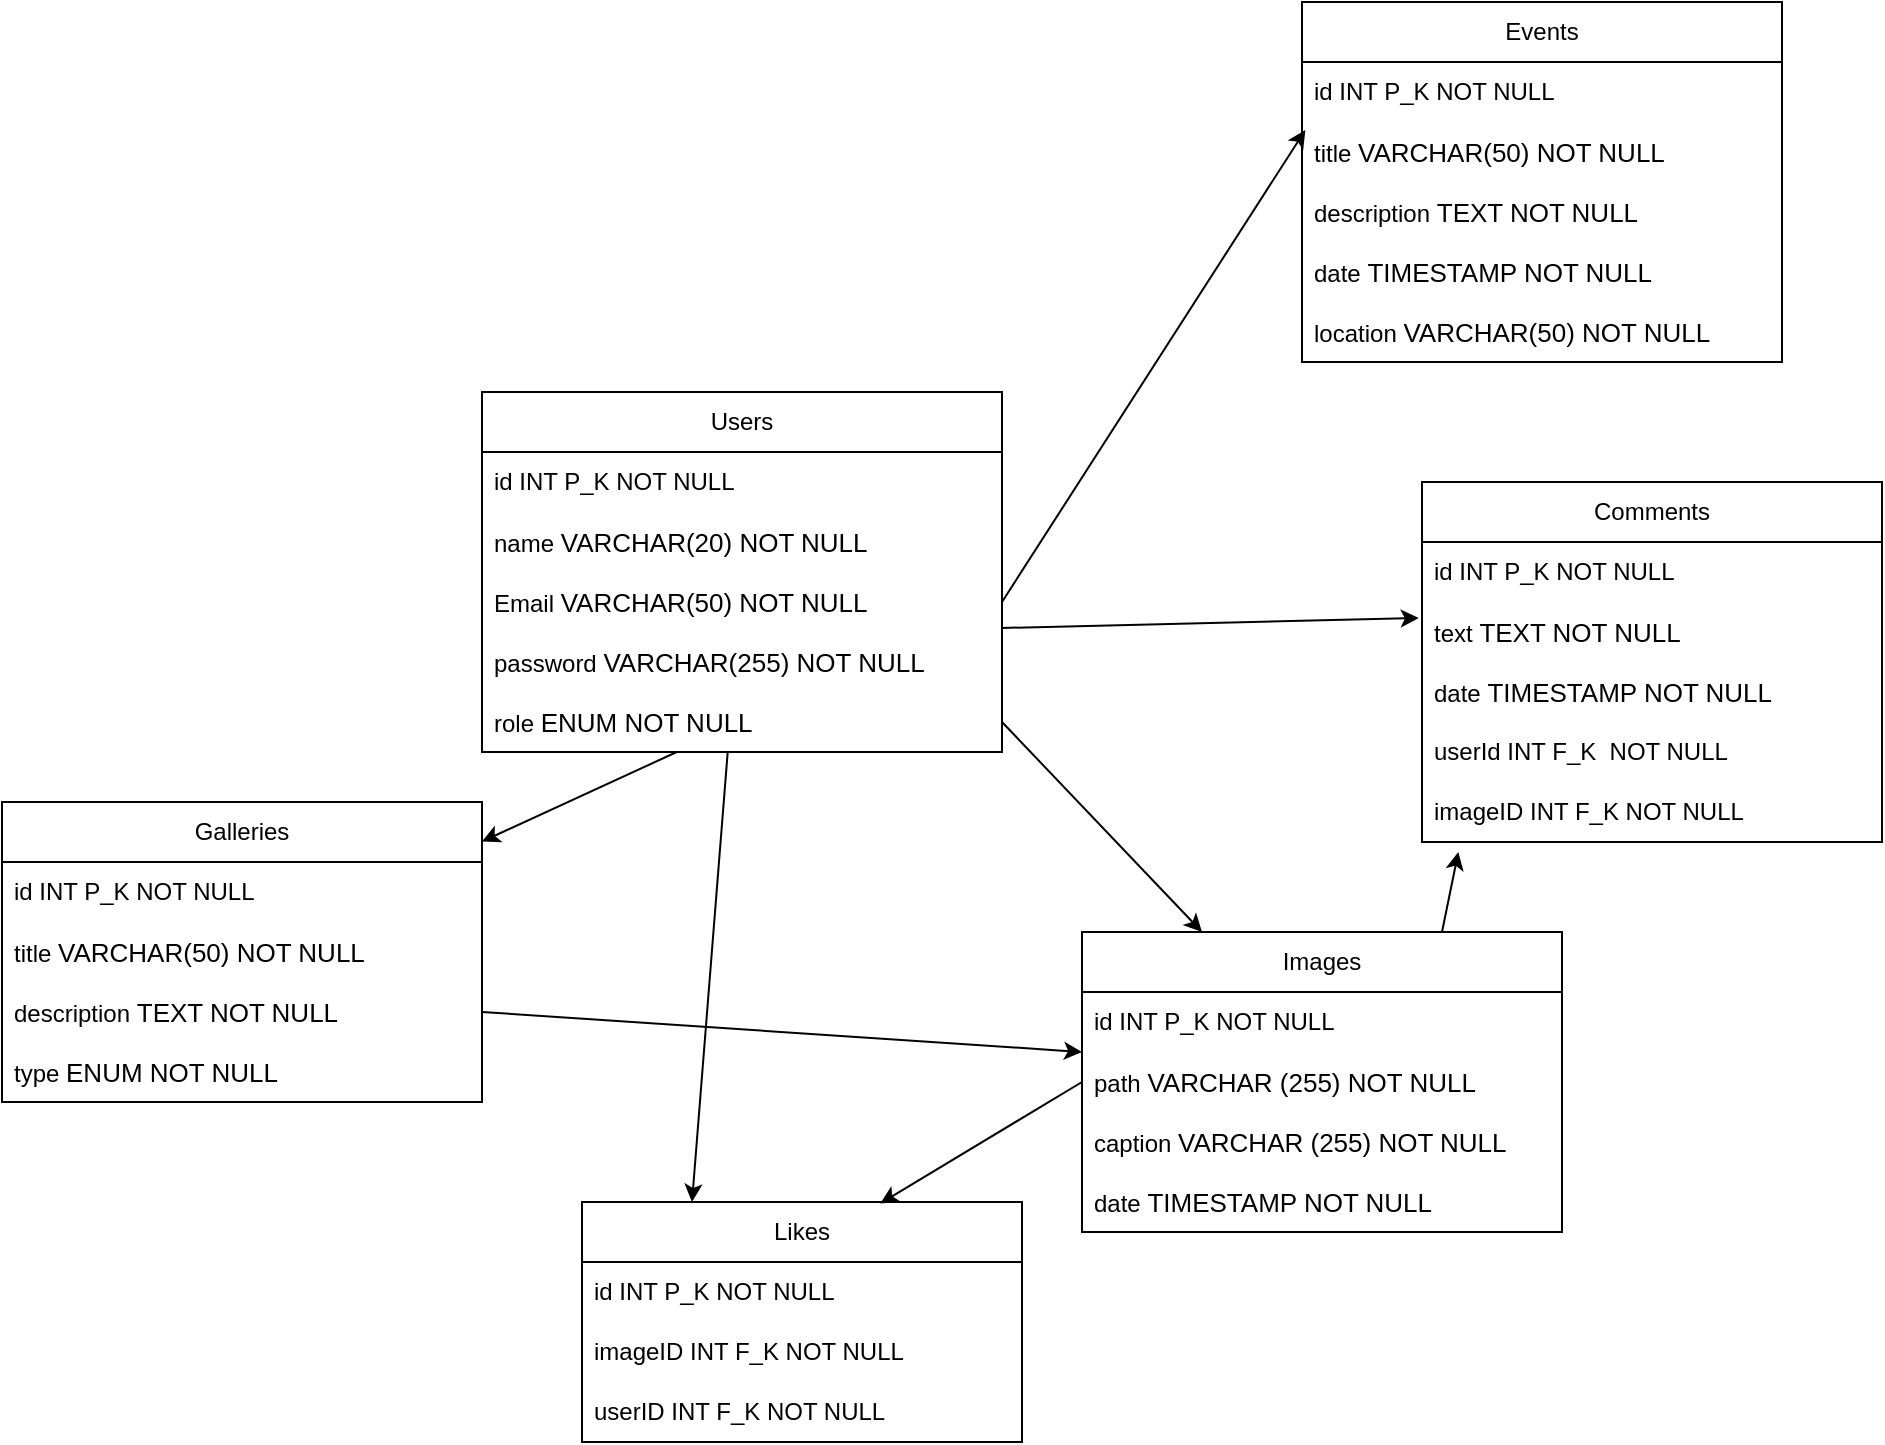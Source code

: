 <mxfile>
    <diagram id="hawp0MB5ZQcmhUAQ9MQA" name="Page-1">
        <mxGraphModel dx="1947" dy="878" grid="1" gridSize="10" guides="1" tooltips="1" connect="1" arrows="1" fold="1" page="1" pageScale="1" pageWidth="827" pageHeight="1169" math="0" shadow="0">
            <root>
                <mxCell id="0"/>
                <mxCell id="1" parent="0"/>
                <mxCell id="2" style="edgeStyle=none;html=1;entryX=0.25;entryY=0;entryDx=0;entryDy=0;" edge="1" parent="1" source="3" target="38">
                    <mxGeometry relative="1" as="geometry"/>
                </mxCell>
                <mxCell id="3" value="Users" style="swimlane;fontStyle=0;childLayout=stackLayout;horizontal=1;startSize=30;horizontalStack=0;resizeParent=1;resizeParentMax=0;resizeLast=0;collapsible=1;marginBottom=0;whiteSpace=wrap;html=1;" vertex="1" parent="1">
                    <mxGeometry x="150" y="215" width="260" height="180" as="geometry"/>
                </mxCell>
                <mxCell id="4" value="id INT P_K NOT NULL" style="text;strokeColor=none;fillColor=none;align=left;verticalAlign=middle;spacingLeft=4;spacingRight=4;overflow=hidden;points=[[0,0.5],[1,0.5]];portConstraint=eastwest;rotatable=0;whiteSpace=wrap;html=1;" vertex="1" parent="3">
                    <mxGeometry y="30" width="260" height="30" as="geometry"/>
                </mxCell>
                <mxCell id="5" value="name&amp;nbsp;&lt;span style=&quot;color: rgb(0, 0, 0); font-family: Arial; font-size: 13px; background-color: rgb(255, 255, 255);&quot;&gt;VARCHAR(20) NOT NULL&lt;/span&gt;&lt;br&gt;&lt;span style=&quot;&quot;&gt;&#9;&lt;/span&gt;&lt;span style=&quot;&quot;&gt;&#9;&lt;/span&gt;" style="text;strokeColor=none;fillColor=none;align=left;verticalAlign=middle;spacingLeft=4;spacingRight=4;overflow=hidden;points=[[0,0.5],[1,0.5]];portConstraint=eastwest;rotatable=0;whiteSpace=wrap;html=1;" vertex="1" parent="3">
                    <mxGeometry y="60" width="260" height="30" as="geometry"/>
                </mxCell>
                <mxCell id="6" value="Email&amp;nbsp;&lt;span style=&quot;color: rgb(0, 0, 0); font-family: Arial; font-size: 13px; background-color: rgb(255, 255, 255);&quot;&gt;VARCHAR(50) NOT NULL&lt;/span&gt;" style="text;strokeColor=none;fillColor=none;align=left;verticalAlign=middle;spacingLeft=4;spacingRight=4;overflow=hidden;points=[[0,0.5],[1,0.5]];portConstraint=eastwest;rotatable=0;whiteSpace=wrap;html=1;" vertex="1" parent="3">
                    <mxGeometry y="90" width="260" height="30" as="geometry"/>
                </mxCell>
                <mxCell id="7" value="password&amp;nbsp;&lt;span style=&quot;color: rgb(0, 0, 0); font-family: Arial; font-size: 13px; background-color: rgb(255, 255, 255);&quot;&gt;VARCHAR(255) NOT NULL&lt;/span&gt;" style="text;strokeColor=none;fillColor=none;align=left;verticalAlign=middle;spacingLeft=4;spacingRight=4;overflow=hidden;points=[[0,0.5],[1,0.5]];portConstraint=eastwest;rotatable=0;whiteSpace=wrap;html=1;" vertex="1" parent="3">
                    <mxGeometry y="120" width="260" height="30" as="geometry"/>
                </mxCell>
                <mxCell id="8" value="role&amp;nbsp;&lt;span style=&quot;color: rgb(0, 0, 0); font-family: Arial; font-size: 13px; background-color: rgb(255, 255, 255);&quot;&gt;ENUM NOT NULL&lt;/span&gt;" style="text;strokeColor=none;fillColor=none;align=left;verticalAlign=middle;spacingLeft=4;spacingRight=4;overflow=hidden;points=[[0,0.5],[1,0.5]];portConstraint=eastwest;rotatable=0;whiteSpace=wrap;html=1;" vertex="1" parent="3">
                    <mxGeometry y="150" width="260" height="30" as="geometry"/>
                </mxCell>
                <mxCell id="9" value="Events" style="swimlane;fontStyle=0;childLayout=stackLayout;horizontal=1;startSize=30;horizontalStack=0;resizeParent=1;resizeParentMax=0;resizeLast=0;collapsible=1;marginBottom=0;whiteSpace=wrap;html=1;" vertex="1" parent="1">
                    <mxGeometry x="560" y="20" width="240" height="180" as="geometry"/>
                </mxCell>
                <mxCell id="10" value="id INT P_K NOT NULL" style="text;strokeColor=none;fillColor=none;align=left;verticalAlign=middle;spacingLeft=4;spacingRight=4;overflow=hidden;points=[[0,0.5],[1,0.5]];portConstraint=eastwest;rotatable=0;whiteSpace=wrap;html=1;" vertex="1" parent="9">
                    <mxGeometry y="30" width="240" height="30" as="geometry"/>
                </mxCell>
                <mxCell id="11" value="title&amp;nbsp;&lt;span style=&quot;color: rgb(0, 0, 0); font-family: Arial; font-size: 13px; background-color: rgb(255, 255, 255);&quot;&gt;VARCHAR(50) NOT NULL&lt;/span&gt;" style="text;strokeColor=none;fillColor=none;align=left;verticalAlign=middle;spacingLeft=4;spacingRight=4;overflow=hidden;points=[[0,0.5],[1,0.5]];portConstraint=eastwest;rotatable=0;whiteSpace=wrap;html=1;" vertex="1" parent="9">
                    <mxGeometry y="60" width="240" height="30" as="geometry"/>
                </mxCell>
                <mxCell id="12" value="description&amp;nbsp;&lt;span style=&quot;color: rgb(0, 0, 0); font-family: Arial; font-size: 13px; background-color: rgb(255, 255, 255);&quot;&gt;TEXT NOT NULL&lt;/span&gt;" style="text;strokeColor=none;fillColor=none;align=left;verticalAlign=middle;spacingLeft=4;spacingRight=4;overflow=hidden;points=[[0,0.5],[1,0.5]];portConstraint=eastwest;rotatable=0;whiteSpace=wrap;html=1;" vertex="1" parent="9">
                    <mxGeometry y="90" width="240" height="30" as="geometry"/>
                </mxCell>
                <mxCell id="13" value="date&amp;nbsp;&lt;span style=&quot;color: rgb(0, 0, 0); font-family: Arial; font-size: 13px; background-color: rgb(255, 255, 255);&quot;&gt;TIMESTAMP NOT NULL&lt;/span&gt;" style="text;strokeColor=none;fillColor=none;align=left;verticalAlign=middle;spacingLeft=4;spacingRight=4;overflow=hidden;points=[[0,0.5],[1,0.5]];portConstraint=eastwest;rotatable=0;whiteSpace=wrap;html=1;" vertex="1" parent="9">
                    <mxGeometry y="120" width="240" height="30" as="geometry"/>
                </mxCell>
                <mxCell id="14" value="location&amp;nbsp;&lt;span style=&quot;color: rgb(0, 0, 0); font-family: Arial; font-size: 13px; background-color: rgb(255, 255, 255);&quot;&gt;VARCHAR(50) NOT NULL&lt;/span&gt;" style="text;strokeColor=none;fillColor=none;align=left;verticalAlign=middle;spacingLeft=4;spacingRight=4;overflow=hidden;points=[[0,0.5],[1,0.5]];portConstraint=eastwest;rotatable=0;whiteSpace=wrap;html=1;" vertex="1" parent="9">
                    <mxGeometry y="150" width="240" height="30" as="geometry"/>
                </mxCell>
                <mxCell id="15" value="Galleries" style="swimlane;fontStyle=0;childLayout=stackLayout;horizontal=1;startSize=30;horizontalStack=0;resizeParent=1;resizeParentMax=0;resizeLast=0;collapsible=1;marginBottom=0;whiteSpace=wrap;html=1;" vertex="1" parent="1">
                    <mxGeometry x="-90" y="420" width="240" height="150" as="geometry"/>
                </mxCell>
                <mxCell id="16" value="id INT P_K NOT NULL" style="text;strokeColor=none;fillColor=none;align=left;verticalAlign=middle;spacingLeft=4;spacingRight=4;overflow=hidden;points=[[0,0.5],[1,0.5]];portConstraint=eastwest;rotatable=0;whiteSpace=wrap;html=1;" vertex="1" parent="15">
                    <mxGeometry y="30" width="240" height="30" as="geometry"/>
                </mxCell>
                <mxCell id="17" value="title&amp;nbsp;&lt;span style=&quot;color: rgb(0, 0, 0); font-family: Arial; font-size: 13px; background-color: rgb(255, 255, 255);&quot;&gt;VARCHAR(50) NOT NULL&lt;/span&gt;" style="text;strokeColor=none;fillColor=none;align=left;verticalAlign=middle;spacingLeft=4;spacingRight=4;overflow=hidden;points=[[0,0.5],[1,0.5]];portConstraint=eastwest;rotatable=0;whiteSpace=wrap;html=1;" vertex="1" parent="15">
                    <mxGeometry y="60" width="240" height="30" as="geometry"/>
                </mxCell>
                <mxCell id="18" value="description&amp;nbsp;&lt;span style=&quot;color: rgb(0, 0, 0); font-family: Arial; font-size: 13px; background-color: rgb(255, 255, 255);&quot;&gt;TEXT NOT NULL&lt;/span&gt;" style="text;strokeColor=none;fillColor=none;align=left;verticalAlign=middle;spacingLeft=4;spacingRight=4;overflow=hidden;points=[[0,0.5],[1,0.5]];portConstraint=eastwest;rotatable=0;whiteSpace=wrap;html=1;" vertex="1" parent="15">
                    <mxGeometry y="90" width="240" height="30" as="geometry"/>
                </mxCell>
                <mxCell id="19" value="type&amp;nbsp;&lt;span style=&quot;color: rgb(0, 0, 0); font-family: Arial; font-size: 13px; background-color: rgb(255, 255, 255);&quot;&gt;ENUM NOT NULL&lt;/span&gt;" style="text;strokeColor=none;fillColor=none;align=left;verticalAlign=middle;spacingLeft=4;spacingRight=4;overflow=hidden;points=[[0,0.5],[1,0.5]];portConstraint=eastwest;rotatable=0;whiteSpace=wrap;html=1;" vertex="1" parent="15">
                    <mxGeometry y="120" width="240" height="30" as="geometry"/>
                </mxCell>
                <mxCell id="20" style="edgeStyle=none;html=1;exitX=0.75;exitY=0;exitDx=0;exitDy=0;entryX=0.079;entryY=1.167;entryDx=0;entryDy=0;entryPerimeter=0;" edge="1" parent="1" source="21" target="31">
                    <mxGeometry relative="1" as="geometry"/>
                </mxCell>
                <mxCell id="21" value="Images" style="swimlane;fontStyle=0;childLayout=stackLayout;horizontal=1;startSize=30;horizontalStack=0;resizeParent=1;resizeParentMax=0;resizeLast=0;collapsible=1;marginBottom=0;whiteSpace=wrap;html=1;" vertex="1" parent="1">
                    <mxGeometry x="450" y="485" width="240" height="150" as="geometry"/>
                </mxCell>
                <mxCell id="22" value="id INT P_K NOT NULL" style="text;strokeColor=none;fillColor=none;align=left;verticalAlign=middle;spacingLeft=4;spacingRight=4;overflow=hidden;points=[[0,0.5],[1,0.5]];portConstraint=eastwest;rotatable=0;whiteSpace=wrap;html=1;" vertex="1" parent="21">
                    <mxGeometry y="30" width="240" height="30" as="geometry"/>
                </mxCell>
                <mxCell id="23" value="path&amp;nbsp;&lt;span style=&quot;color: rgb(0, 0, 0); font-family: Arial; font-size: 13px; background-color: rgb(255, 255, 255);&quot;&gt;VARCHAR (255) NOT NULL&lt;/span&gt;" style="text;strokeColor=none;fillColor=none;align=left;verticalAlign=middle;spacingLeft=4;spacingRight=4;overflow=hidden;points=[[0,0.5],[1,0.5]];portConstraint=eastwest;rotatable=0;whiteSpace=wrap;html=1;" vertex="1" parent="21">
                    <mxGeometry y="60" width="240" height="30" as="geometry"/>
                </mxCell>
                <mxCell id="24" value="caption&amp;nbsp;&lt;span style=&quot;color: rgb(0, 0, 0); font-family: Arial; font-size: 13px; background-color: rgb(255, 255, 255);&quot;&gt;VARCHAR (255) NOT NULL&lt;/span&gt;" style="text;strokeColor=none;fillColor=none;align=left;verticalAlign=middle;spacingLeft=4;spacingRight=4;overflow=hidden;points=[[0,0.5],[1,0.5]];portConstraint=eastwest;rotatable=0;whiteSpace=wrap;html=1;" vertex="1" parent="21">
                    <mxGeometry y="90" width="240" height="30" as="geometry"/>
                </mxCell>
                <mxCell id="25" value="date&amp;nbsp;&lt;span style=&quot;color: rgb(0, 0, 0); font-family: Arial; font-size: 13px; background-color: rgb(255, 255, 255);&quot;&gt;TIMESTAMP NOT NULL&lt;/span&gt;" style="text;strokeColor=none;fillColor=none;align=left;verticalAlign=middle;spacingLeft=4;spacingRight=4;overflow=hidden;points=[[0,0.5],[1,0.5]];portConstraint=eastwest;rotatable=0;whiteSpace=wrap;html=1;" vertex="1" parent="21">
                    <mxGeometry y="120" width="240" height="30" as="geometry"/>
                </mxCell>
                <mxCell id="26" value="Comments" style="swimlane;fontStyle=0;childLayout=stackLayout;horizontal=1;startSize=30;horizontalStack=0;resizeParent=1;resizeParentMax=0;resizeLast=0;collapsible=1;marginBottom=0;whiteSpace=wrap;html=1;" vertex="1" parent="1">
                    <mxGeometry x="620" y="260" width="230" height="180" as="geometry"/>
                </mxCell>
                <mxCell id="27" value="id INT P_K NOT NULL" style="text;strokeColor=none;fillColor=none;align=left;verticalAlign=middle;spacingLeft=4;spacingRight=4;overflow=hidden;points=[[0,0.5],[1,0.5]];portConstraint=eastwest;rotatable=0;whiteSpace=wrap;html=1;" vertex="1" parent="26">
                    <mxGeometry y="30" width="230" height="30" as="geometry"/>
                </mxCell>
                <mxCell id="28" value="text&amp;nbsp;&lt;span style=&quot;color: rgb(0, 0, 0); font-family: Arial; font-size: 13px; background-color: rgb(255, 255, 255);&quot;&gt;TEXT NOT NULL&lt;/span&gt;" style="text;strokeColor=none;fillColor=none;align=left;verticalAlign=middle;spacingLeft=4;spacingRight=4;overflow=hidden;points=[[0,0.5],[1,0.5]];portConstraint=eastwest;rotatable=0;whiteSpace=wrap;html=1;" vertex="1" parent="26">
                    <mxGeometry y="60" width="230" height="30" as="geometry"/>
                </mxCell>
                <mxCell id="29" value="date&amp;nbsp;&lt;span style=&quot;color: rgb(0, 0, 0); font-family: Arial; font-size: 13px; background-color: rgb(255, 255, 255);&quot;&gt;TIMESTAMP NOT NULL&lt;/span&gt;" style="text;strokeColor=none;fillColor=none;align=left;verticalAlign=middle;spacingLeft=4;spacingRight=4;overflow=hidden;points=[[0,0.5],[1,0.5]];portConstraint=eastwest;rotatable=0;whiteSpace=wrap;html=1;" vertex="1" parent="26">
                    <mxGeometry y="90" width="230" height="30" as="geometry"/>
                </mxCell>
                <mxCell id="30" value="userId INT F_K&amp;nbsp; NOT NULL" style="text;strokeColor=none;fillColor=none;align=left;verticalAlign=middle;spacingLeft=4;spacingRight=4;overflow=hidden;points=[[0,0.5],[1,0.5]];portConstraint=eastwest;rotatable=0;whiteSpace=wrap;html=1;" vertex="1" parent="26">
                    <mxGeometry y="120" width="230" height="30" as="geometry"/>
                </mxCell>
                <mxCell id="31" value="imageID INT F_K NOT NULL" style="text;strokeColor=none;fillColor=none;align=left;verticalAlign=middle;spacingLeft=4;spacingRight=4;overflow=hidden;points=[[0,0.5],[1,0.5]];portConstraint=eastwest;rotatable=0;whiteSpace=wrap;html=1;" vertex="1" parent="26">
                    <mxGeometry y="150" width="230" height="30" as="geometry"/>
                </mxCell>
                <mxCell id="32" style="edgeStyle=none;html=1;exitX=1;exitY=-0.067;exitDx=0;exitDy=0;entryX=-0.007;entryY=0.267;entryDx=0;entryDy=0;exitPerimeter=0;entryPerimeter=0;" edge="1" parent="1" source="7" target="28">
                    <mxGeometry relative="1" as="geometry"/>
                </mxCell>
                <mxCell id="33" style="edgeStyle=none;html=1;exitX=1;exitY=0.5;exitDx=0;exitDy=0;entryX=0.007;entryY=0.133;entryDx=0;entryDy=0;entryPerimeter=0;" edge="1" parent="1" source="6" target="11">
                    <mxGeometry relative="1" as="geometry"/>
                </mxCell>
                <mxCell id="34" style="edgeStyle=none;html=1;exitX=1;exitY=0.5;exitDx=0;exitDy=0;entryX=0.25;entryY=0;entryDx=0;entryDy=0;" edge="1" parent="1" source="8" target="21">
                    <mxGeometry relative="1" as="geometry"/>
                </mxCell>
                <mxCell id="35" style="edgeStyle=none;html=1;" edge="1" parent="1" source="8" target="15">
                    <mxGeometry relative="1" as="geometry"/>
                </mxCell>
                <mxCell id="36" style="edgeStyle=none;html=1;exitX=1;exitY=0.5;exitDx=0;exitDy=0;" edge="1" parent="1" source="18">
                    <mxGeometry relative="1" as="geometry">
                        <mxPoint x="450" y="545" as="targetPoint"/>
                    </mxGeometry>
                </mxCell>
                <mxCell id="38" value="Likes" style="swimlane;fontStyle=0;childLayout=stackLayout;horizontal=1;startSize=30;horizontalStack=0;resizeParent=1;resizeParentMax=0;resizeLast=0;collapsible=1;marginBottom=0;whiteSpace=wrap;html=1;" vertex="1" parent="1">
                    <mxGeometry x="200" y="620" width="220" height="120" as="geometry"/>
                </mxCell>
                <mxCell id="39" value="id INT P_K NOT NULL" style="text;strokeColor=none;fillColor=none;align=left;verticalAlign=middle;spacingLeft=4;spacingRight=4;overflow=hidden;points=[[0,0.5],[1,0.5]];portConstraint=eastwest;rotatable=0;whiteSpace=wrap;html=1;" vertex="1" parent="38">
                    <mxGeometry y="30" width="220" height="30" as="geometry"/>
                </mxCell>
                <mxCell id="40" value="imageID INT F_K NOT NULL" style="text;strokeColor=none;fillColor=none;align=left;verticalAlign=middle;spacingLeft=4;spacingRight=4;overflow=hidden;points=[[0,0.5],[1,0.5]];portConstraint=eastwest;rotatable=0;whiteSpace=wrap;html=1;" vertex="1" parent="38">
                    <mxGeometry y="60" width="220" height="30" as="geometry"/>
                </mxCell>
                <mxCell id="41" value="userID INT F_K NOT NULL" style="text;strokeColor=none;fillColor=none;align=left;verticalAlign=middle;spacingLeft=4;spacingRight=4;overflow=hidden;points=[[0,0.5],[1,0.5]];portConstraint=eastwest;rotatable=0;whiteSpace=wrap;html=1;" vertex="1" parent="38">
                    <mxGeometry y="90" width="220" height="30" as="geometry"/>
                </mxCell>
                <mxCell id="42" style="edgeStyle=none;html=1;exitX=0;exitY=0.5;exitDx=0;exitDy=0;entryX=0.678;entryY=0.006;entryDx=0;entryDy=0;entryPerimeter=0;" edge="1" parent="1" source="23" target="38">
                    <mxGeometry relative="1" as="geometry"/>
                </mxCell>
            </root>
        </mxGraphModel>
    </diagram>
</mxfile>